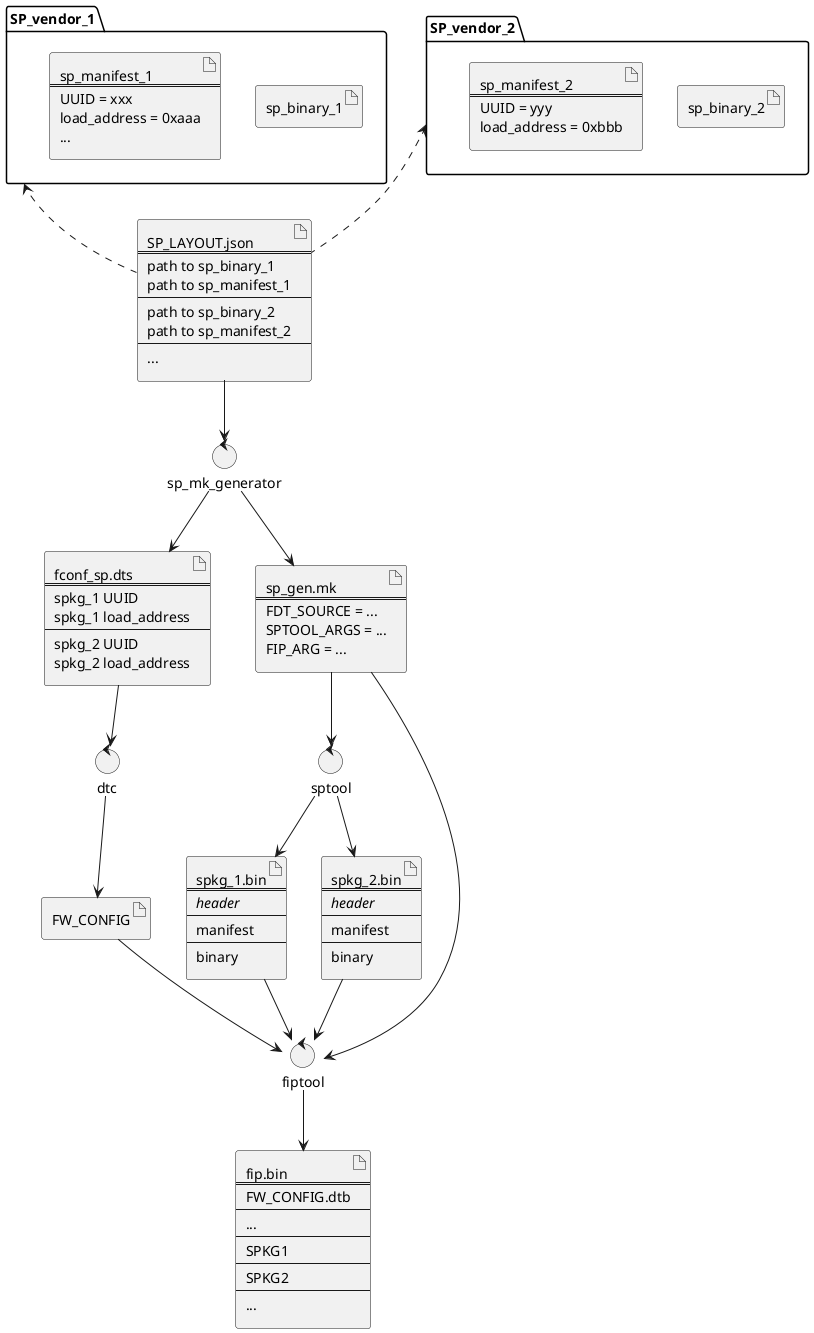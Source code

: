 /'
 ' Copyright (c) 2020, ARM Limited and Contributors. All rights reserved.
 '
 ' SPDX-License-Identifier: BSD-3-Clause
 '/

@startuml

folder SP_vendor_1 {
 artifact sp_binary_1
 artifact sp_manifest_1 [
 sp_manifest_1
 ===
 UUID = xxx
 load_address = 0xaaa
 ...
 ]
}

folder SP_vendor_2 {
 artifact sp_binary_2
 artifact sp_manifest_2 [
 sp_manifest_2
 ===
 UUID = yyy
 load_address = 0xbbb
 ]
}

artifact config.json [
 SP_LAYOUT.json
 ===
 path to sp_binary_1
 path to sp_manifest_1
 ---
 path to sp_binary_2
 path to sp_manifest_2
 ---
 ...
]

control sp_mk_generator

artifact fconf_node [
 fconf_sp.dts
 ===
 spkg_1 UUID
 spkg_1 load_address
 ---
 spkg_2 UUID
 spkg_2 load_address
]

artifact sp_gen [
 sp_gen.mk
 ===
 FDT_SOURCE = ...
 SPTOOL_ARGS = ...
 FIP_ARG = ...
]

control dtc
control sptool

artifact FW_CONFIG

artifact spkg_1 [
 spkg_1.bin
 ===
 <i>header</i>
 ---
 manifest
 ---
 binary
]

artifact spkg_2 [
 spkg_2.bin
 ===
 <i>header</i>
 ---
 manifest
 ---
 binary
]

control fiptool

artifact fip [
 fip.bin
 ===
 FW_CONFIG.dtb
 ---
 ...
 ---
 SPKG1
 ---
 SPKG2
 ---
 ...
]

config.json .up.> SP_vendor_1
config.json .up.> SP_vendor_2
config.json --> sp_mk_generator
sp_mk_generator --> fconf_node
sp_mk_generator --> sp_gen

sp_gen --> sptool
sptool --> spkg_1
sptool --> spkg_2

fconf_node -down-> dtc
dtc --> FW_CONFIG

sp_gen --> fiptool
FW_CONFIG --> fiptool
spkg_1 -down-> fiptool
spkg_2 -down-> fiptool
fiptool -down-> fip

@enduml
